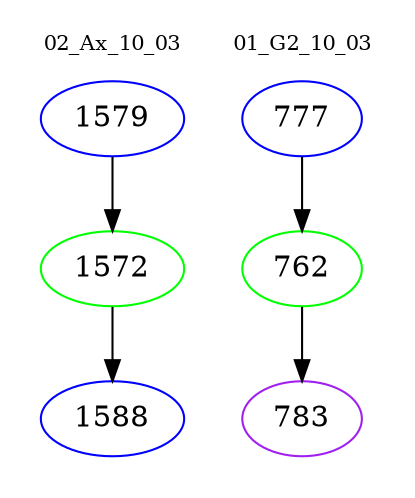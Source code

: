 digraph{
subgraph cluster_0 {
color = white
label = "02_Ax_10_03";
fontsize=10;
T0_1579 [label="1579", color="blue"]
T0_1579 -> T0_1572 [color="black"]
T0_1572 [label="1572", color="green"]
T0_1572 -> T0_1588 [color="black"]
T0_1588 [label="1588", color="blue"]
}
subgraph cluster_1 {
color = white
label = "01_G2_10_03";
fontsize=10;
T1_777 [label="777", color="blue"]
T1_777 -> T1_762 [color="black"]
T1_762 [label="762", color="green"]
T1_762 -> T1_783 [color="black"]
T1_783 [label="783", color="purple"]
}
}
